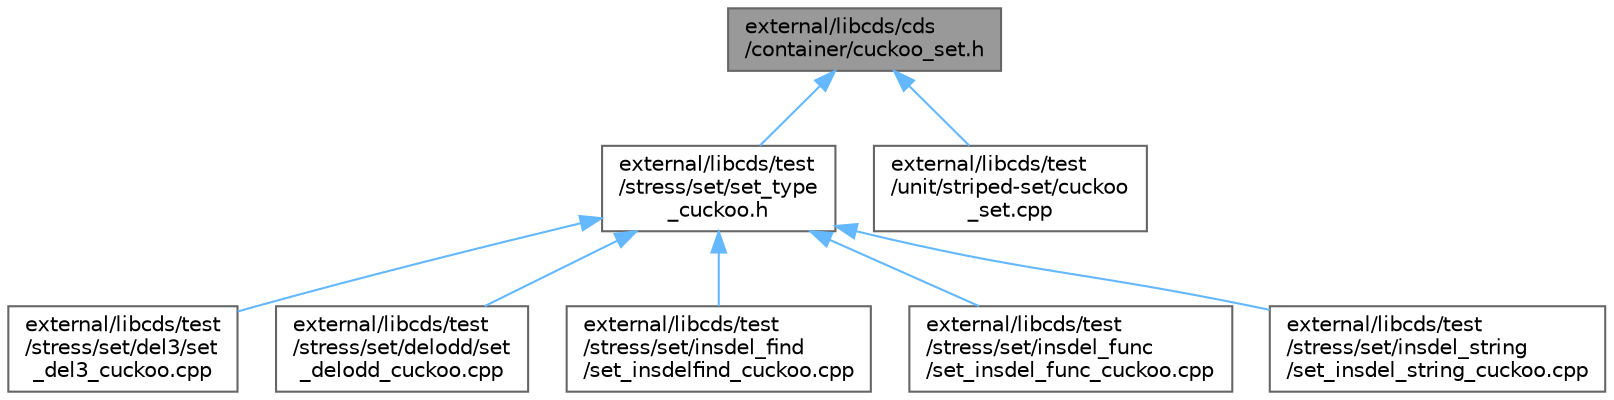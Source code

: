 digraph "external/libcds/cds/container/cuckoo_set.h"
{
 // LATEX_PDF_SIZE
  bgcolor="transparent";
  edge [fontname=Helvetica,fontsize=10,labelfontname=Helvetica,labelfontsize=10];
  node [fontname=Helvetica,fontsize=10,shape=box,height=0.2,width=0.4];
  Node1 [id="Node000001",label="external/libcds/cds\l/container/cuckoo_set.h",height=0.2,width=0.4,color="gray40", fillcolor="grey60", style="filled", fontcolor="black",tooltip=" "];
  Node1 -> Node2 [id="edge1_Node000001_Node000002",dir="back",color="steelblue1",style="solid",tooltip=" "];
  Node2 [id="Node000002",label="external/libcds/test\l/stress/set/set_type\l_cuckoo.h",height=0.2,width=0.4,color="grey40", fillcolor="white", style="filled",URL="$set__type__cuckoo_8h.html",tooltip=" "];
  Node2 -> Node3 [id="edge2_Node000002_Node000003",dir="back",color="steelblue1",style="solid",tooltip=" "];
  Node3 [id="Node000003",label="external/libcds/test\l/stress/set/del3/set\l_del3_cuckoo.cpp",height=0.2,width=0.4,color="grey40", fillcolor="white", style="filled",URL="$set__del3__cuckoo_8cpp.html",tooltip=" "];
  Node2 -> Node4 [id="edge3_Node000002_Node000004",dir="back",color="steelblue1",style="solid",tooltip=" "];
  Node4 [id="Node000004",label="external/libcds/test\l/stress/set/delodd/set\l_delodd_cuckoo.cpp",height=0.2,width=0.4,color="grey40", fillcolor="white", style="filled",URL="$set__delodd__cuckoo_8cpp.html",tooltip=" "];
  Node2 -> Node5 [id="edge4_Node000002_Node000005",dir="back",color="steelblue1",style="solid",tooltip=" "];
  Node5 [id="Node000005",label="external/libcds/test\l/stress/set/insdel_find\l/set_insdelfind_cuckoo.cpp",height=0.2,width=0.4,color="grey40", fillcolor="white", style="filled",URL="$set__insdelfind__cuckoo_8cpp.html",tooltip=" "];
  Node2 -> Node6 [id="edge5_Node000002_Node000006",dir="back",color="steelblue1",style="solid",tooltip=" "];
  Node6 [id="Node000006",label="external/libcds/test\l/stress/set/insdel_func\l/set_insdel_func_cuckoo.cpp",height=0.2,width=0.4,color="grey40", fillcolor="white", style="filled",URL="$set__insdel__func__cuckoo_8cpp.html",tooltip=" "];
  Node2 -> Node7 [id="edge6_Node000002_Node000007",dir="back",color="steelblue1",style="solid",tooltip=" "];
  Node7 [id="Node000007",label="external/libcds/test\l/stress/set/insdel_string\l/set_insdel_string_cuckoo.cpp",height=0.2,width=0.4,color="grey40", fillcolor="white", style="filled",URL="$set__insdel__string__cuckoo_8cpp.html",tooltip=" "];
  Node1 -> Node8 [id="edge7_Node000001_Node000008",dir="back",color="steelblue1",style="solid",tooltip=" "];
  Node8 [id="Node000008",label="external/libcds/test\l/unit/striped-set/cuckoo\l_set.cpp",height=0.2,width=0.4,color="grey40", fillcolor="white", style="filled",URL="$cuckoo__set_8cpp.html",tooltip=" "];
}
